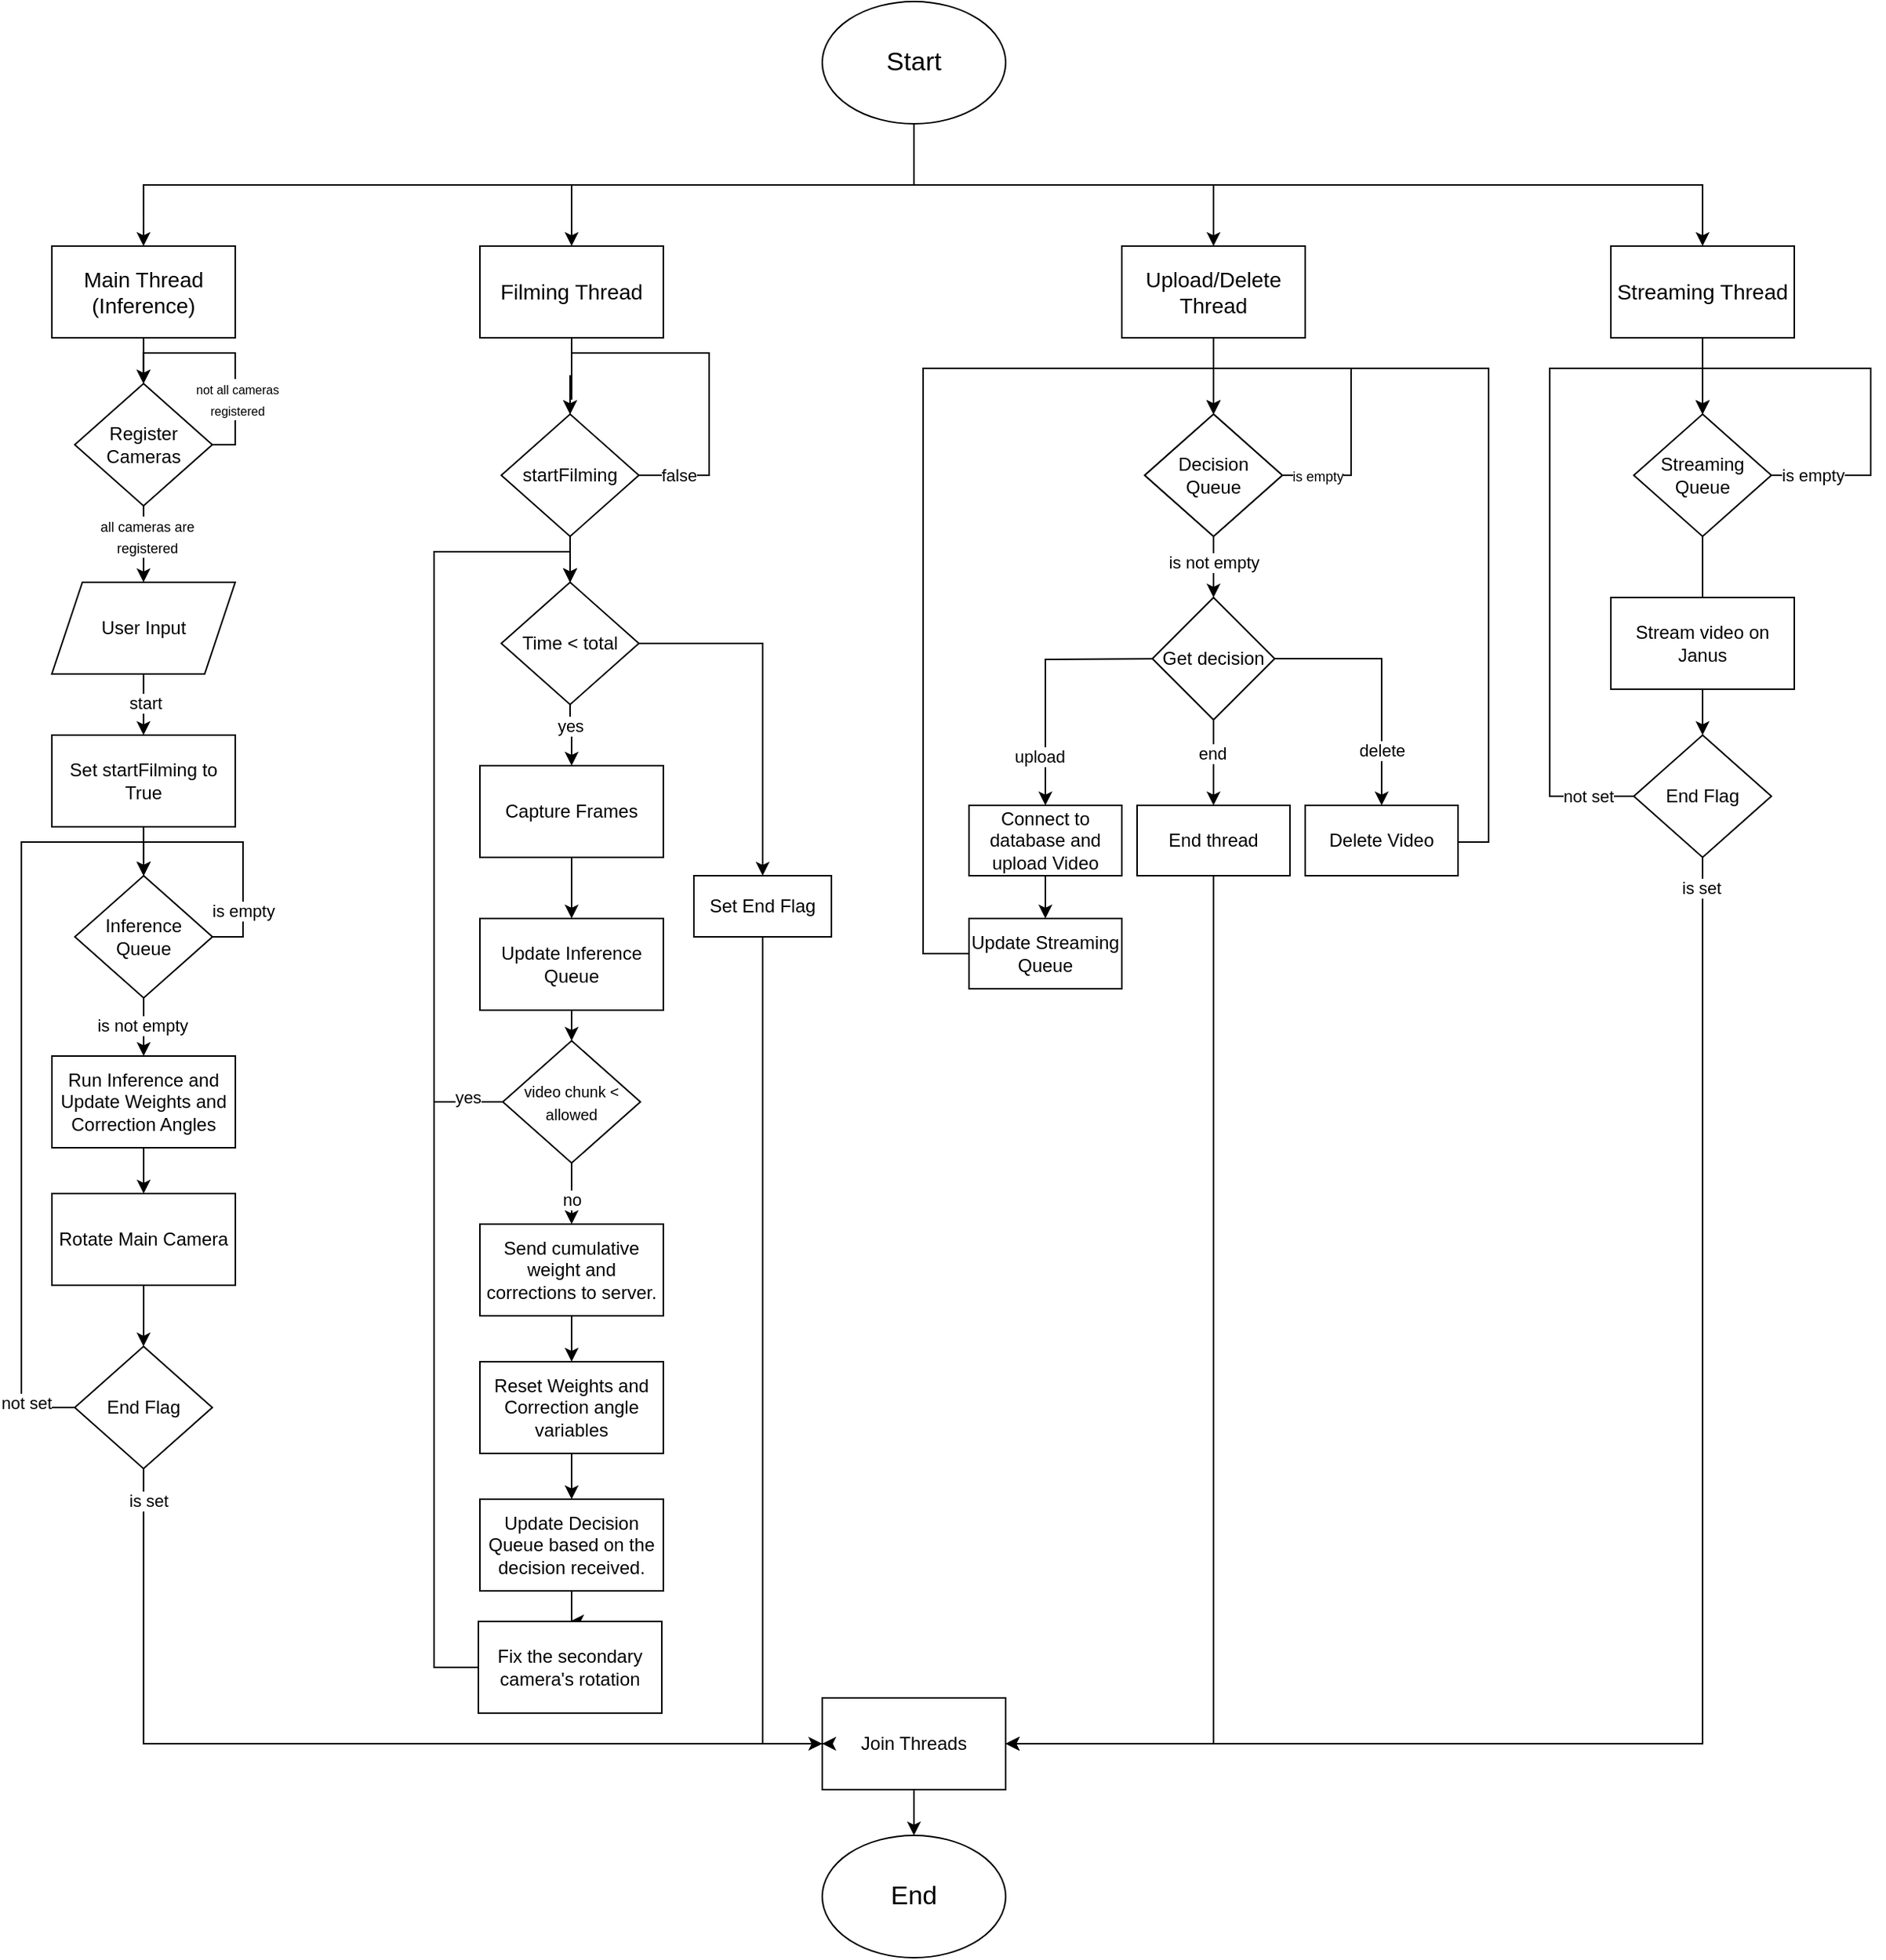 <mxfile version="24.4.0" type="device">
  <diagram name="Page-1" id="5XUKo-x9PnOqS2IwmYhK">
    <mxGraphModel dx="1389" dy="759" grid="1" gridSize="10" guides="1" tooltips="1" connect="1" arrows="1" fold="1" page="1" pageScale="1" pageWidth="850" pageHeight="1100" math="0" shadow="0">
      <root>
        <mxCell id="0" />
        <mxCell id="1" parent="0" />
        <mxCell id="LLDozySW8oL24kuYJ3R6-1" style="edgeStyle=orthogonalEdgeStyle;rounded=0;orthogonalLoop=1;jettySize=auto;html=1;entryX=0.5;entryY=0;entryDx=0;entryDy=0;" edge="1" parent="1" source="LLDozySW8oL24kuYJ3R6-4" target="LLDozySW8oL24kuYJ3R6-7">
          <mxGeometry relative="1" as="geometry">
            <Array as="points">
              <mxPoint x="684" y="130" />
              <mxPoint x="180" y="130" />
            </Array>
          </mxGeometry>
        </mxCell>
        <mxCell id="LLDozySW8oL24kuYJ3R6-2" style="edgeStyle=orthogonalEdgeStyle;rounded=0;orthogonalLoop=1;jettySize=auto;html=1;exitX=0.5;exitY=1;exitDx=0;exitDy=0;entryX=0.5;entryY=0;entryDx=0;entryDy=0;" edge="1" parent="1" source="LLDozySW8oL24kuYJ3R6-4" target="LLDozySW8oL24kuYJ3R6-61">
          <mxGeometry relative="1" as="geometry" />
        </mxCell>
        <mxCell id="LLDozySW8oL24kuYJ3R6-3" style="edgeStyle=orthogonalEdgeStyle;rounded=0;orthogonalLoop=1;jettySize=auto;html=1;exitX=0.5;exitY=1;exitDx=0;exitDy=0;" edge="1" parent="1" source="LLDozySW8oL24kuYJ3R6-4" target="LLDozySW8oL24kuYJ3R6-75">
          <mxGeometry relative="1" as="geometry" />
        </mxCell>
        <mxCell id="LLDozySW8oL24kuYJ3R6-4" value="&lt;font style=&quot;font-size: 17px;&quot;&gt;Start&lt;/font&gt;" style="ellipse;whiteSpace=wrap;html=1;" vertex="1" parent="1">
          <mxGeometry x="624" y="10" width="120" height="80" as="geometry" />
        </mxCell>
        <mxCell id="LLDozySW8oL24kuYJ3R6-5" value="&lt;font style=&quot;font-size: 17px;&quot;&gt;End&lt;/font&gt;" style="ellipse;whiteSpace=wrap;html=1;" vertex="1" parent="1">
          <mxGeometry x="624" y="1210" width="120" height="80" as="geometry" />
        </mxCell>
        <mxCell id="LLDozySW8oL24kuYJ3R6-6" value="" style="edgeStyle=orthogonalEdgeStyle;rounded=0;orthogonalLoop=1;jettySize=auto;html=1;entryX=0.5;entryY=0;entryDx=0;entryDy=0;" edge="1" parent="1" source="LLDozySW8oL24kuYJ3R6-7" target="LLDozySW8oL24kuYJ3R6-36">
          <mxGeometry relative="1" as="geometry">
            <mxPoint x="179.944" y="260" as="targetPoint" />
          </mxGeometry>
        </mxCell>
        <mxCell id="LLDozySW8oL24kuYJ3R6-7" value="&lt;span style=&quot;font-size: 14px;&quot;&gt;Main Thread (Inference)&lt;/span&gt;" style="rounded=0;whiteSpace=wrap;html=1;" vertex="1" parent="1">
          <mxGeometry x="119.91" y="170" width="120" height="60" as="geometry" />
        </mxCell>
        <mxCell id="LLDozySW8oL24kuYJ3R6-8" value="" style="edgeStyle=orthogonalEdgeStyle;rounded=0;orthogonalLoop=1;jettySize=auto;html=1;" edge="1" parent="1" source="LLDozySW8oL24kuYJ3R6-9" target="LLDozySW8oL24kuYJ3R6-15">
          <mxGeometry relative="1" as="geometry" />
        </mxCell>
        <mxCell id="LLDozySW8oL24kuYJ3R6-9" value="&lt;font style=&quot;font-size: 14px;&quot;&gt;Upload/Delete&lt;br&gt;Thread&lt;/font&gt;" style="rounded=0;whiteSpace=wrap;html=1;" vertex="1" parent="1">
          <mxGeometry x="820" y="170" width="120" height="60" as="geometry" />
        </mxCell>
        <mxCell id="LLDozySW8oL24kuYJ3R6-10" style="edgeStyle=orthogonalEdgeStyle;rounded=0;orthogonalLoop=1;jettySize=auto;html=1;entryX=0.5;entryY=0;entryDx=0;entryDy=0;exitX=0.5;exitY=1;exitDx=0;exitDy=0;" edge="1" parent="1" source="LLDozySW8oL24kuYJ3R6-4" target="LLDozySW8oL24kuYJ3R6-9">
          <mxGeometry relative="1" as="geometry">
            <mxPoint x="694" y="100" as="sourcePoint" />
            <mxPoint x="574" y="180" as="targetPoint" />
          </mxGeometry>
        </mxCell>
        <mxCell id="LLDozySW8oL24kuYJ3R6-11" style="edgeStyle=orthogonalEdgeStyle;rounded=0;orthogonalLoop=1;jettySize=auto;html=1;" edge="1" parent="1" source="LLDozySW8oL24kuYJ3R6-15">
          <mxGeometry relative="1" as="geometry">
            <mxPoint x="880" y="280" as="targetPoint" />
            <Array as="points">
              <mxPoint x="970" y="320" />
              <mxPoint x="970" y="250" />
              <mxPoint x="880" y="250" />
            </Array>
          </mxGeometry>
        </mxCell>
        <mxCell id="LLDozySW8oL24kuYJ3R6-12" value="&lt;font style=&quot;font-size: 9px;&quot;&gt;is empty&lt;/font&gt;" style="edgeLabel;html=1;align=center;verticalAlign=middle;resizable=0;points=[];" vertex="1" connectable="0" parent="LLDozySW8oL24kuYJ3R6-11">
          <mxGeometry x="-0.807" relative="1" as="geometry">
            <mxPoint as="offset" />
          </mxGeometry>
        </mxCell>
        <mxCell id="LLDozySW8oL24kuYJ3R6-13" value="" style="edgeStyle=orthogonalEdgeStyle;rounded=0;orthogonalLoop=1;jettySize=auto;html=1;entryX=0.5;entryY=0;entryDx=0;entryDy=0;" edge="1" parent="1" source="LLDozySW8oL24kuYJ3R6-15" target="LLDozySW8oL24kuYJ3R6-22">
          <mxGeometry relative="1" as="geometry">
            <mxPoint x="880" y="380" as="targetPoint" />
          </mxGeometry>
        </mxCell>
        <mxCell id="LLDozySW8oL24kuYJ3R6-14" value="is not empty" style="edgeLabel;html=1;align=center;verticalAlign=middle;resizable=0;points=[];" vertex="1" connectable="0" parent="LLDozySW8oL24kuYJ3R6-13">
          <mxGeometry x="-0.144" relative="1" as="geometry">
            <mxPoint as="offset" />
          </mxGeometry>
        </mxCell>
        <mxCell id="LLDozySW8oL24kuYJ3R6-15" value="Queue" style="rhombus;whiteSpace=wrap;html=1;" vertex="1" parent="1">
          <mxGeometry x="835" y="280" width="90" height="80" as="geometry" />
        </mxCell>
        <mxCell id="LLDozySW8oL24kuYJ3R6-16" value="" style="edgeStyle=orthogonalEdgeStyle;rounded=0;orthogonalLoop=1;jettySize=auto;html=1;" edge="1" parent="1" source="LLDozySW8oL24kuYJ3R6-22" target="LLDozySW8oL24kuYJ3R6-24">
          <mxGeometry relative="1" as="geometry" />
        </mxCell>
        <mxCell id="LLDozySW8oL24kuYJ3R6-17" value="end" style="edgeLabel;html=1;align=center;verticalAlign=middle;resizable=0;points=[];" vertex="1" connectable="0" parent="LLDozySW8oL24kuYJ3R6-16">
          <mxGeometry x="-0.228" y="-1" relative="1" as="geometry">
            <mxPoint as="offset" />
          </mxGeometry>
        </mxCell>
        <mxCell id="LLDozySW8oL24kuYJ3R6-18" style="edgeStyle=orthogonalEdgeStyle;rounded=0;orthogonalLoop=1;jettySize=auto;html=1;entryX=0.5;entryY=0;entryDx=0;entryDy=0;" edge="1" parent="1" target="LLDozySW8oL24kuYJ3R6-30">
          <mxGeometry relative="1" as="geometry">
            <mxPoint x="910.0" y="440" as="sourcePoint" />
            <mxPoint x="1010" y="536" as="targetPoint" />
            <Array as="points">
              <mxPoint x="990" y="440" />
            </Array>
          </mxGeometry>
        </mxCell>
        <mxCell id="LLDozySW8oL24kuYJ3R6-19" value="delete" style="edgeLabel;html=1;align=center;verticalAlign=middle;resizable=0;points=[];" vertex="1" connectable="0" parent="LLDozySW8oL24kuYJ3R6-18">
          <mxGeometry x="0.533" relative="1" as="geometry">
            <mxPoint y="5" as="offset" />
          </mxGeometry>
        </mxCell>
        <mxCell id="LLDozySW8oL24kuYJ3R6-20" style="edgeStyle=orthogonalEdgeStyle;rounded=0;orthogonalLoop=1;jettySize=auto;html=1;entryX=0.5;entryY=0;entryDx=0;entryDy=0;" edge="1" parent="1" target="LLDozySW8oL24kuYJ3R6-28">
          <mxGeometry relative="1" as="geometry">
            <mxPoint x="850.0" y="440" as="sourcePoint" />
          </mxGeometry>
        </mxCell>
        <mxCell id="LLDozySW8oL24kuYJ3R6-21" value="upload" style="edgeLabel;html=1;align=center;verticalAlign=middle;resizable=0;points=[];" vertex="1" connectable="0" parent="LLDozySW8oL24kuYJ3R6-20">
          <mxGeometry x="0.633" y="-4" relative="1" as="geometry">
            <mxPoint as="offset" />
          </mxGeometry>
        </mxCell>
        <mxCell id="LLDozySW8oL24kuYJ3R6-22" value="Get decision" style="rhombus;whiteSpace=wrap;html=1;" vertex="1" parent="1">
          <mxGeometry x="840" y="400" width="80" height="80" as="geometry" />
        </mxCell>
        <mxCell id="LLDozySW8oL24kuYJ3R6-23" style="edgeStyle=orthogonalEdgeStyle;rounded=0;orthogonalLoop=1;jettySize=auto;html=1;entryX=1;entryY=0.5;entryDx=0;entryDy=0;" edge="1" parent="1" source="LLDozySW8oL24kuYJ3R6-24" target="LLDozySW8oL24kuYJ3R6-26">
          <mxGeometry relative="1" as="geometry">
            <Array as="points">
              <mxPoint x="880" y="1150" />
            </Array>
          </mxGeometry>
        </mxCell>
        <mxCell id="LLDozySW8oL24kuYJ3R6-24" value="End thread" style="rounded=0;whiteSpace=wrap;html=1;" vertex="1" parent="1">
          <mxGeometry x="830" y="536" width="100" height="46" as="geometry" />
        </mxCell>
        <mxCell id="LLDozySW8oL24kuYJ3R6-25" value="" style="edgeStyle=orthogonalEdgeStyle;rounded=0;orthogonalLoop=1;jettySize=auto;html=1;" edge="1" parent="1" source="LLDozySW8oL24kuYJ3R6-26" target="LLDozySW8oL24kuYJ3R6-5">
          <mxGeometry relative="1" as="geometry" />
        </mxCell>
        <mxCell id="LLDozySW8oL24kuYJ3R6-26" value="Join Threads" style="rounded=0;whiteSpace=wrap;html=1;" vertex="1" parent="1">
          <mxGeometry x="624" y="1120" width="120" height="60" as="geometry" />
        </mxCell>
        <mxCell id="LLDozySW8oL24kuYJ3R6-27" value="" style="edgeStyle=orthogonalEdgeStyle;rounded=0;orthogonalLoop=1;jettySize=auto;html=1;" edge="1" parent="1" source="LLDozySW8oL24kuYJ3R6-28" target="LLDozySW8oL24kuYJ3R6-57">
          <mxGeometry relative="1" as="geometry" />
        </mxCell>
        <mxCell id="LLDozySW8oL24kuYJ3R6-28" value="Connect to database and upload Video" style="rounded=0;whiteSpace=wrap;html=1;" vertex="1" parent="1">
          <mxGeometry x="720" y="536" width="100" height="46" as="geometry" />
        </mxCell>
        <mxCell id="LLDozySW8oL24kuYJ3R6-30" value="Delete Video" style="rounded=0;whiteSpace=wrap;html=1;" vertex="1" parent="1">
          <mxGeometry x="940" y="536" width="100" height="46" as="geometry" />
        </mxCell>
        <mxCell id="LLDozySW8oL24kuYJ3R6-31" style="edgeStyle=orthogonalEdgeStyle;rounded=0;orthogonalLoop=1;jettySize=auto;html=1;entryX=0.5;entryY=0;entryDx=0;entryDy=0;exitX=1;exitY=0.5;exitDx=0;exitDy=0;" edge="1" parent="1" source="LLDozySW8oL24kuYJ3R6-36" target="LLDozySW8oL24kuYJ3R6-36">
          <mxGeometry relative="1" as="geometry">
            <mxPoint x="179.91" y="250" as="targetPoint" />
            <mxPoint x="219.91" y="290" as="sourcePoint" />
            <Array as="points">
              <mxPoint x="239.91" y="300" />
              <mxPoint x="239.91" y="240" />
              <mxPoint x="179.91" y="240" />
            </Array>
          </mxGeometry>
        </mxCell>
        <mxCell id="LLDozySW8oL24kuYJ3R6-32" value="&lt;font style=&quot;font-size: 8px;&quot;&gt;not all cameras&lt;br&gt;registered&lt;/font&gt;" style="edgeLabel;html=1;align=center;verticalAlign=middle;resizable=0;points=[];" vertex="1" connectable="0" parent="LLDozySW8oL24kuYJ3R6-31">
          <mxGeometry x="-0.412" y="-1" relative="1" as="geometry">
            <mxPoint as="offset" />
          </mxGeometry>
        </mxCell>
        <mxCell id="LLDozySW8oL24kuYJ3R6-33" value="Decision&lt;br&gt;Queue" style="rhombus;whiteSpace=wrap;html=1;" vertex="1" parent="1">
          <mxGeometry x="835" y="280" width="90" height="80" as="geometry" />
        </mxCell>
        <mxCell id="LLDozySW8oL24kuYJ3R6-34" value="" style="edgeStyle=orthogonalEdgeStyle;rounded=0;orthogonalLoop=1;jettySize=auto;html=1;" edge="1" parent="1" source="LLDozySW8oL24kuYJ3R6-36" target="LLDozySW8oL24kuYJ3R6-39">
          <mxGeometry relative="1" as="geometry" />
        </mxCell>
        <mxCell id="LLDozySW8oL24kuYJ3R6-35" value="&lt;font style=&quot;font-size: 9px;&quot;&gt;all cameras are&lt;br&gt;registered&lt;/font&gt;" style="edgeLabel;html=1;align=center;verticalAlign=middle;resizable=0;points=[];" vertex="1" connectable="0" parent="LLDozySW8oL24kuYJ3R6-34">
          <mxGeometry x="-0.212" y="2" relative="1" as="geometry">
            <mxPoint as="offset" />
          </mxGeometry>
        </mxCell>
        <mxCell id="LLDozySW8oL24kuYJ3R6-36" value="Register Cameras" style="rhombus;whiteSpace=wrap;html=1;" vertex="1" parent="1">
          <mxGeometry x="134.91" y="260" width="90" height="80" as="geometry" />
        </mxCell>
        <mxCell id="LLDozySW8oL24kuYJ3R6-37" style="edgeStyle=orthogonalEdgeStyle;rounded=0;orthogonalLoop=1;jettySize=auto;html=1;" edge="1" parent="1" source="LLDozySW8oL24kuYJ3R6-39">
          <mxGeometry relative="1" as="geometry">
            <mxPoint x="179.91" y="490" as="targetPoint" />
          </mxGeometry>
        </mxCell>
        <mxCell id="LLDozySW8oL24kuYJ3R6-38" value="start" style="edgeLabel;html=1;align=center;verticalAlign=middle;resizable=0;points=[];" vertex="1" connectable="0" parent="LLDozySW8oL24kuYJ3R6-37">
          <mxGeometry x="-0.081" y="1" relative="1" as="geometry">
            <mxPoint as="offset" />
          </mxGeometry>
        </mxCell>
        <mxCell id="LLDozySW8oL24kuYJ3R6-39" value="User Input" style="shape=parallelogram;perimeter=parallelogramPerimeter;whiteSpace=wrap;html=1;fixedSize=1;" vertex="1" parent="1">
          <mxGeometry x="119.91" y="390" width="120" height="60" as="geometry" />
        </mxCell>
        <mxCell id="LLDozySW8oL24kuYJ3R6-56" style="edgeStyle=orthogonalEdgeStyle;rounded=0;orthogonalLoop=1;jettySize=auto;html=1;entryX=0.5;entryY=0;entryDx=0;entryDy=0;" edge="1" parent="1" source="LLDozySW8oL24kuYJ3R6-57" target="LLDozySW8oL24kuYJ3R6-33">
          <mxGeometry relative="1" as="geometry">
            <mxPoint x="700" y="350" as="targetPoint" />
            <Array as="points">
              <mxPoint x="690" y="633" />
              <mxPoint x="690" y="250" />
              <mxPoint x="880" y="250" />
            </Array>
          </mxGeometry>
        </mxCell>
        <mxCell id="LLDozySW8oL24kuYJ3R6-57" value="Update Streaming Queue" style="rounded=0;whiteSpace=wrap;html=1;" vertex="1" parent="1">
          <mxGeometry x="720" y="610" width="100" height="46" as="geometry" />
        </mxCell>
        <mxCell id="LLDozySW8oL24kuYJ3R6-60" style="edgeStyle=orthogonalEdgeStyle;rounded=0;orthogonalLoop=1;jettySize=auto;html=1;exitX=0.5;exitY=1;exitDx=0;exitDy=0;entryX=0.5;entryY=0;entryDx=0;entryDy=0;" edge="1" parent="1" source="LLDozySW8oL24kuYJ3R6-61" target="LLDozySW8oL24kuYJ3R6-64">
          <mxGeometry relative="1" as="geometry" />
        </mxCell>
        <mxCell id="LLDozySW8oL24kuYJ3R6-61" value="&lt;span style=&quot;font-size: 14px;&quot;&gt;Filming Thread&lt;/span&gt;" style="rounded=0;whiteSpace=wrap;html=1;" vertex="1" parent="1">
          <mxGeometry x="400.0" y="170" width="120" height="60" as="geometry" />
        </mxCell>
        <mxCell id="LLDozySW8oL24kuYJ3R6-127" value="" style="edgeStyle=orthogonalEdgeStyle;rounded=0;orthogonalLoop=1;jettySize=auto;html=1;" edge="1" parent="1" source="LLDozySW8oL24kuYJ3R6-64" target="LLDozySW8oL24kuYJ3R6-113">
          <mxGeometry relative="1" as="geometry" />
        </mxCell>
        <mxCell id="LLDozySW8oL24kuYJ3R6-64" value="startFilming" style="rhombus;whiteSpace=wrap;html=1;" vertex="1" parent="1">
          <mxGeometry x="414" y="280" width="90" height="80" as="geometry" />
        </mxCell>
        <mxCell id="LLDozySW8oL24kuYJ3R6-65" style="edgeStyle=orthogonalEdgeStyle;rounded=0;orthogonalLoop=1;jettySize=auto;html=1;exitX=1;exitY=0.5;exitDx=0;exitDy=0;entryX=0.5;entryY=0;entryDx=0;entryDy=0;" edge="1" parent="1" source="LLDozySW8oL24kuYJ3R6-64" target="LLDozySW8oL24kuYJ3R6-64">
          <mxGeometry relative="1" as="geometry">
            <Array as="points">
              <mxPoint x="550" y="320" />
              <mxPoint x="550" y="240" />
              <mxPoint x="460" y="240" />
              <mxPoint x="460" y="270" />
              <mxPoint x="459" y="270" />
            </Array>
          </mxGeometry>
        </mxCell>
        <mxCell id="LLDozySW8oL24kuYJ3R6-66" value="false" style="edgeLabel;html=1;align=center;verticalAlign=middle;resizable=0;points=[];" vertex="1" connectable="0" parent="LLDozySW8oL24kuYJ3R6-65">
          <mxGeometry x="-0.769" y="2" relative="1" as="geometry">
            <mxPoint x="-4" y="2" as="offset" />
          </mxGeometry>
        </mxCell>
        <mxCell id="LLDozySW8oL24kuYJ3R6-74" value="" style="edgeStyle=orthogonalEdgeStyle;rounded=0;orthogonalLoop=1;jettySize=auto;html=1;" edge="1" parent="1" source="LLDozySW8oL24kuYJ3R6-75" target="LLDozySW8oL24kuYJ3R6-77">
          <mxGeometry relative="1" as="geometry" />
        </mxCell>
        <mxCell id="LLDozySW8oL24kuYJ3R6-75" value="&lt;span style=&quot;font-size: 14px;&quot;&gt;Streaming Thread&lt;/span&gt;" style="rounded=0;whiteSpace=wrap;html=1;" vertex="1" parent="1">
          <mxGeometry x="1140" y="170" width="120" height="60" as="geometry" />
        </mxCell>
        <mxCell id="LLDozySW8oL24kuYJ3R6-76" value="" style="edgeStyle=orthogonalEdgeStyle;rounded=0;orthogonalLoop=1;jettySize=auto;html=1;" edge="1" parent="1" source="LLDozySW8oL24kuYJ3R6-77">
          <mxGeometry relative="1" as="geometry">
            <mxPoint x="1200.0" y="410.0" as="targetPoint" />
          </mxGeometry>
        </mxCell>
        <mxCell id="LLDozySW8oL24kuYJ3R6-77" value="Streaming Queue" style="rhombus;whiteSpace=wrap;html=1;" vertex="1" parent="1">
          <mxGeometry x="1155" y="280" width="90" height="80" as="geometry" />
        </mxCell>
        <mxCell id="LLDozySW8oL24kuYJ3R6-78" style="edgeStyle=orthogonalEdgeStyle;rounded=0;orthogonalLoop=1;jettySize=auto;html=1;exitX=1;exitY=0.5;exitDx=0;exitDy=0;entryX=0.5;entryY=0;entryDx=0;entryDy=0;" edge="1" parent="1" source="LLDozySW8oL24kuYJ3R6-77" target="LLDozySW8oL24kuYJ3R6-77">
          <mxGeometry relative="1" as="geometry">
            <Array as="points">
              <mxPoint x="1310" y="320" />
              <mxPoint x="1310" y="250" />
              <mxPoint x="1200" y="250" />
            </Array>
          </mxGeometry>
        </mxCell>
        <mxCell id="LLDozySW8oL24kuYJ3R6-79" value="is empty" style="edgeLabel;html=1;align=center;verticalAlign=middle;resizable=0;points=[];" vertex="1" connectable="0" parent="LLDozySW8oL24kuYJ3R6-78">
          <mxGeometry x="-0.804" relative="1" as="geometry">
            <mxPoint as="offset" />
          </mxGeometry>
        </mxCell>
        <mxCell id="LLDozySW8oL24kuYJ3R6-80" style="edgeStyle=orthogonalEdgeStyle;rounded=0;orthogonalLoop=1;jettySize=auto;html=1;exitX=0.5;exitY=1;exitDx=0;exitDy=0;entryX=0.5;entryY=0;entryDx=0;entryDy=0;" edge="1" parent="1" source="LLDozySW8oL24kuYJ3R6-81" target="LLDozySW8oL24kuYJ3R6-86">
          <mxGeometry relative="1" as="geometry" />
        </mxCell>
        <mxCell id="LLDozySW8oL24kuYJ3R6-81" value="Stream video on Janus" style="rounded=0;whiteSpace=wrap;html=1;" vertex="1" parent="1">
          <mxGeometry x="1140" y="400" width="120" height="60" as="geometry" />
        </mxCell>
        <mxCell id="LLDozySW8oL24kuYJ3R6-82" style="edgeStyle=orthogonalEdgeStyle;rounded=0;orthogonalLoop=1;jettySize=auto;html=1;entryX=0.5;entryY=0;entryDx=0;entryDy=0;" edge="1" parent="1" source="LLDozySW8oL24kuYJ3R6-86" target="LLDozySW8oL24kuYJ3R6-77">
          <mxGeometry relative="1" as="geometry">
            <Array as="points">
              <mxPoint x="1100" y="530" />
              <mxPoint x="1100" y="250" />
              <mxPoint x="1200" y="250" />
            </Array>
          </mxGeometry>
        </mxCell>
        <mxCell id="LLDozySW8oL24kuYJ3R6-83" value="not set" style="edgeLabel;html=1;align=center;verticalAlign=middle;resizable=0;points=[];" vertex="1" connectable="0" parent="LLDozySW8oL24kuYJ3R6-82">
          <mxGeometry x="-0.872" relative="1" as="geometry">
            <mxPoint as="offset" />
          </mxGeometry>
        </mxCell>
        <mxCell id="LLDozySW8oL24kuYJ3R6-84" style="edgeStyle=orthogonalEdgeStyle;rounded=0;orthogonalLoop=1;jettySize=auto;html=1;exitX=0.5;exitY=1;exitDx=0;exitDy=0;entryX=1;entryY=0.5;entryDx=0;entryDy=0;" edge="1" parent="1" source="LLDozySW8oL24kuYJ3R6-86" target="LLDozySW8oL24kuYJ3R6-26">
          <mxGeometry relative="1" as="geometry" />
        </mxCell>
        <mxCell id="LLDozySW8oL24kuYJ3R6-85" value="is set" style="edgeLabel;html=1;align=center;verticalAlign=middle;resizable=0;points=[];" vertex="1" connectable="0" parent="LLDozySW8oL24kuYJ3R6-84">
          <mxGeometry x="-0.961" y="-1" relative="1" as="geometry">
            <mxPoint as="offset" />
          </mxGeometry>
        </mxCell>
        <mxCell id="LLDozySW8oL24kuYJ3R6-86" value="End Flag" style="rhombus;whiteSpace=wrap;html=1;" vertex="1" parent="1">
          <mxGeometry x="1155" y="490" width="90" height="80" as="geometry" />
        </mxCell>
        <mxCell id="LLDozySW8oL24kuYJ3R6-101" style="edgeStyle=orthogonalEdgeStyle;rounded=0;orthogonalLoop=1;jettySize=auto;html=1;entryX=0.5;entryY=0;entryDx=0;entryDy=0;" edge="1" parent="1" source="LLDozySW8oL24kuYJ3R6-88" target="LLDozySW8oL24kuYJ3R6-92">
          <mxGeometry relative="1" as="geometry" />
        </mxCell>
        <mxCell id="LLDozySW8oL24kuYJ3R6-88" value="Set startFilming to True" style="rounded=0;whiteSpace=wrap;html=1;" vertex="1" parent="1">
          <mxGeometry x="119.91" y="490" width="120" height="60" as="geometry" />
        </mxCell>
        <mxCell id="LLDozySW8oL24kuYJ3R6-90" value="" style="edgeStyle=orthogonalEdgeStyle;rounded=0;orthogonalLoop=1;jettySize=auto;html=1;entryX=0.5;entryY=0;entryDx=0;entryDy=0;" edge="1" parent="1" source="LLDozySW8oL24kuYJ3R6-92" target="LLDozySW8oL24kuYJ3R6-96">
          <mxGeometry relative="1" as="geometry">
            <mxPoint x="180" y="702.04" as="targetPoint" />
          </mxGeometry>
        </mxCell>
        <mxCell id="LLDozySW8oL24kuYJ3R6-91" value="is not empty" style="edgeLabel;html=1;align=center;verticalAlign=middle;resizable=0;points=[];" vertex="1" connectable="0" parent="LLDozySW8oL24kuYJ3R6-90">
          <mxGeometry x="-0.153" y="-1" relative="1" as="geometry">
            <mxPoint as="offset" />
          </mxGeometry>
        </mxCell>
        <mxCell id="LLDozySW8oL24kuYJ3R6-92" value="Inference&lt;br&gt;Queue" style="rhombus;whiteSpace=wrap;html=1;" vertex="1" parent="1">
          <mxGeometry x="135" y="582" width="90" height="80" as="geometry" />
        </mxCell>
        <mxCell id="LLDozySW8oL24kuYJ3R6-132" value="" style="edgeStyle=orthogonalEdgeStyle;rounded=0;orthogonalLoop=1;jettySize=auto;html=1;" edge="1" parent="1" source="LLDozySW8oL24kuYJ3R6-96" target="LLDozySW8oL24kuYJ3R6-131">
          <mxGeometry relative="1" as="geometry" />
        </mxCell>
        <mxCell id="LLDozySW8oL24kuYJ3R6-96" value="Run Inference and Update Weights and Correction Angles" style="rounded=0;whiteSpace=wrap;html=1;" vertex="1" parent="1">
          <mxGeometry x="120.0" y="700" width="120" height="60" as="geometry" />
        </mxCell>
        <mxCell id="LLDozySW8oL24kuYJ3R6-105" style="edgeStyle=orthogonalEdgeStyle;rounded=0;orthogonalLoop=1;jettySize=auto;html=1;entryX=0.5;entryY=0;entryDx=0;entryDy=0;exitX=0;exitY=0.5;exitDx=0;exitDy=0;" edge="1" parent="1" source="LLDozySW8oL24kuYJ3R6-100" target="LLDozySW8oL24kuYJ3R6-92">
          <mxGeometry relative="1" as="geometry">
            <Array as="points">
              <mxPoint x="100" y="930" />
              <mxPoint x="100" y="560" />
              <mxPoint x="180" y="560" />
            </Array>
          </mxGeometry>
        </mxCell>
        <mxCell id="LLDozySW8oL24kuYJ3R6-106" value="not set" style="edgeLabel;html=1;align=center;verticalAlign=middle;resizable=0;points=[];" vertex="1" connectable="0" parent="LLDozySW8oL24kuYJ3R6-105">
          <mxGeometry x="-0.873" y="-3" relative="1" as="geometry">
            <mxPoint as="offset" />
          </mxGeometry>
        </mxCell>
        <mxCell id="LLDozySW8oL24kuYJ3R6-139" style="edgeStyle=orthogonalEdgeStyle;rounded=0;orthogonalLoop=1;jettySize=auto;html=1;exitX=0.5;exitY=1;exitDx=0;exitDy=0;entryX=0;entryY=0.5;entryDx=0;entryDy=0;" edge="1" parent="1" source="LLDozySW8oL24kuYJ3R6-100" target="LLDozySW8oL24kuYJ3R6-26">
          <mxGeometry relative="1" as="geometry" />
        </mxCell>
        <mxCell id="LLDozySW8oL24kuYJ3R6-140" value="is set" style="edgeLabel;html=1;align=center;verticalAlign=middle;resizable=0;points=[];" vertex="1" connectable="0" parent="LLDozySW8oL24kuYJ3R6-139">
          <mxGeometry x="-0.932" y="3" relative="1" as="geometry">
            <mxPoint as="offset" />
          </mxGeometry>
        </mxCell>
        <mxCell id="LLDozySW8oL24kuYJ3R6-100" value="End Flag" style="rhombus;whiteSpace=wrap;html=1;" vertex="1" parent="1">
          <mxGeometry x="134.91" y="890" width="90" height="80" as="geometry" />
        </mxCell>
        <mxCell id="LLDozySW8oL24kuYJ3R6-102" style="edgeStyle=orthogonalEdgeStyle;rounded=0;orthogonalLoop=1;jettySize=auto;html=1;exitX=1;exitY=0.5;exitDx=0;exitDy=0;entryX=0.5;entryY=0;entryDx=0;entryDy=0;" edge="1" parent="1" source="LLDozySW8oL24kuYJ3R6-92" target="LLDozySW8oL24kuYJ3R6-92">
          <mxGeometry relative="1" as="geometry">
            <Array as="points">
              <mxPoint x="245" y="622" />
              <mxPoint x="245" y="560" />
              <mxPoint x="180" y="560" />
            </Array>
          </mxGeometry>
        </mxCell>
        <mxCell id="LLDozySW8oL24kuYJ3R6-103" value="is empty" style="edgeLabel;html=1;align=center;verticalAlign=middle;resizable=0;points=[];" vertex="1" connectable="0" parent="LLDozySW8oL24kuYJ3R6-102">
          <mxGeometry x="-0.562" relative="1" as="geometry">
            <mxPoint as="offset" />
          </mxGeometry>
        </mxCell>
        <mxCell id="LLDozySW8oL24kuYJ3R6-111" value="" style="edgeStyle=orthogonalEdgeStyle;rounded=0;orthogonalLoop=1;jettySize=auto;html=1;" edge="1" parent="1" source="LLDozySW8oL24kuYJ3R6-113" target="LLDozySW8oL24kuYJ3R6-115">
          <mxGeometry relative="1" as="geometry" />
        </mxCell>
        <mxCell id="LLDozySW8oL24kuYJ3R6-112" value="yes" style="edgeLabel;html=1;align=center;verticalAlign=middle;resizable=0;points=[];" vertex="1" connectable="0" parent="LLDozySW8oL24kuYJ3R6-111">
          <mxGeometry x="-0.733" y="-1" relative="1" as="geometry">
            <mxPoint x="1" y="8" as="offset" />
          </mxGeometry>
        </mxCell>
        <mxCell id="LLDozySW8oL24kuYJ3R6-142" style="edgeStyle=orthogonalEdgeStyle;rounded=0;orthogonalLoop=1;jettySize=auto;html=1;exitX=1;exitY=0.5;exitDx=0;exitDy=0;entryX=0.5;entryY=0;entryDx=0;entryDy=0;" edge="1" parent="1" source="LLDozySW8oL24kuYJ3R6-113" target="LLDozySW8oL24kuYJ3R6-141">
          <mxGeometry relative="1" as="geometry" />
        </mxCell>
        <mxCell id="LLDozySW8oL24kuYJ3R6-113" value="Time &amp;lt; total" style="rhombus;whiteSpace=wrap;html=1;" vertex="1" parent="1">
          <mxGeometry x="414.0" y="390" width="90" height="80" as="geometry" />
        </mxCell>
        <mxCell id="LLDozySW8oL24kuYJ3R6-114" style="edgeStyle=orthogonalEdgeStyle;rounded=0;orthogonalLoop=1;jettySize=auto;html=1;exitX=0.5;exitY=1;exitDx=0;exitDy=0;entryX=0.5;entryY=0;entryDx=0;entryDy=0;" edge="1" parent="1" source="LLDozySW8oL24kuYJ3R6-115" target="LLDozySW8oL24kuYJ3R6-126">
          <mxGeometry relative="1" as="geometry">
            <mxPoint x="460.0" y="590" as="sourcePoint" />
          </mxGeometry>
        </mxCell>
        <mxCell id="LLDozySW8oL24kuYJ3R6-115" value="Capture Frames" style="rounded=0;whiteSpace=wrap;html=1;" vertex="1" parent="1">
          <mxGeometry x="400.0" y="510" width="120" height="60" as="geometry" />
        </mxCell>
        <mxCell id="LLDozySW8oL24kuYJ3R6-118" value="" style="edgeStyle=orthogonalEdgeStyle;rounded=0;orthogonalLoop=1;jettySize=auto;html=1;" edge="1" parent="1" source="LLDozySW8oL24kuYJ3R6-120" target="LLDozySW8oL24kuYJ3R6-122">
          <mxGeometry relative="1" as="geometry" />
        </mxCell>
        <mxCell id="LLDozySW8oL24kuYJ3R6-119" value="no" style="edgeLabel;html=1;align=center;verticalAlign=middle;resizable=0;points=[];" vertex="1" connectable="0" parent="LLDozySW8oL24kuYJ3R6-118">
          <mxGeometry x="0.267" y="2" relative="1" as="geometry">
            <mxPoint x="-2" y="-2" as="offset" />
          </mxGeometry>
        </mxCell>
        <mxCell id="LLDozySW8oL24kuYJ3R6-148" style="edgeStyle=orthogonalEdgeStyle;rounded=0;orthogonalLoop=1;jettySize=auto;html=1;exitX=0;exitY=0.5;exitDx=0;exitDy=0;entryX=0.5;entryY=0;entryDx=0;entryDy=0;" edge="1" parent="1" source="LLDozySW8oL24kuYJ3R6-120" target="LLDozySW8oL24kuYJ3R6-113">
          <mxGeometry relative="1" as="geometry">
            <Array as="points">
              <mxPoint x="370" y="730" />
              <mxPoint x="370" y="370" />
              <mxPoint x="459" y="370" />
            </Array>
          </mxGeometry>
        </mxCell>
        <mxCell id="LLDozySW8oL24kuYJ3R6-149" value="yes" style="edgeLabel;html=1;align=center;verticalAlign=middle;resizable=0;points=[];" vertex="1" connectable="0" parent="LLDozySW8oL24kuYJ3R6-148">
          <mxGeometry x="-0.909" y="-3" relative="1" as="geometry">
            <mxPoint as="offset" />
          </mxGeometry>
        </mxCell>
        <mxCell id="LLDozySW8oL24kuYJ3R6-120" value="&lt;font style=&quot;font-size: 10px;&quot;&gt;video chunk &amp;lt; allowed&lt;/font&gt;" style="rhombus;whiteSpace=wrap;html=1;" vertex="1" parent="1">
          <mxGeometry x="415.0" y="690" width="90" height="80" as="geometry" />
        </mxCell>
        <mxCell id="LLDozySW8oL24kuYJ3R6-137" value="" style="edgeStyle=orthogonalEdgeStyle;rounded=0;orthogonalLoop=1;jettySize=auto;html=1;" edge="1" parent="1" source="LLDozySW8oL24kuYJ3R6-122" target="LLDozySW8oL24kuYJ3R6-136">
          <mxGeometry relative="1" as="geometry" />
        </mxCell>
        <mxCell id="LLDozySW8oL24kuYJ3R6-122" value="Send cumulative weight and corrections to server." style="rounded=0;whiteSpace=wrap;html=1;" vertex="1" parent="1">
          <mxGeometry x="400.0" y="810" width="120" height="60" as="geometry" />
        </mxCell>
        <mxCell id="LLDozySW8oL24kuYJ3R6-146" value="" style="edgeStyle=orthogonalEdgeStyle;rounded=0;orthogonalLoop=1;jettySize=auto;html=1;" edge="1" parent="1" source="LLDozySW8oL24kuYJ3R6-124" target="LLDozySW8oL24kuYJ3R6-145">
          <mxGeometry relative="1" as="geometry" />
        </mxCell>
        <mxCell id="LLDozySW8oL24kuYJ3R6-124" value="Update Decision Queue based on the decision received." style="rounded=0;whiteSpace=wrap;html=1;" vertex="1" parent="1">
          <mxGeometry x="400.0" y="990" width="120" height="60" as="geometry" />
        </mxCell>
        <mxCell id="LLDozySW8oL24kuYJ3R6-125" style="edgeStyle=orthogonalEdgeStyle;rounded=0;orthogonalLoop=1;jettySize=auto;html=1;exitX=0.5;exitY=1;exitDx=0;exitDy=0;entryX=0.5;entryY=0;entryDx=0;entryDy=0;" edge="1" parent="1" source="LLDozySW8oL24kuYJ3R6-126" target="LLDozySW8oL24kuYJ3R6-120">
          <mxGeometry relative="1" as="geometry" />
        </mxCell>
        <mxCell id="LLDozySW8oL24kuYJ3R6-126" value="Update Inference Queue" style="rounded=0;whiteSpace=wrap;html=1;" vertex="1" parent="1">
          <mxGeometry x="400.0" y="610" width="120" height="60" as="geometry" />
        </mxCell>
        <mxCell id="LLDozySW8oL24kuYJ3R6-130" style="edgeStyle=orthogonalEdgeStyle;rounded=0;orthogonalLoop=1;jettySize=auto;html=1;entryX=0.5;entryY=0;entryDx=0;entryDy=0;" edge="1" parent="1" target="LLDozySW8oL24kuYJ3R6-33">
          <mxGeometry relative="1" as="geometry">
            <mxPoint x="1040" y="560" as="sourcePoint" />
            <Array as="points">
              <mxPoint x="1060" y="560" />
              <mxPoint x="1060" y="250" />
              <mxPoint x="880" y="250" />
            </Array>
          </mxGeometry>
        </mxCell>
        <mxCell id="LLDozySW8oL24kuYJ3R6-133" value="" style="edgeStyle=orthogonalEdgeStyle;rounded=0;orthogonalLoop=1;jettySize=auto;html=1;" edge="1" parent="1" source="LLDozySW8oL24kuYJ3R6-131" target="LLDozySW8oL24kuYJ3R6-100">
          <mxGeometry relative="1" as="geometry" />
        </mxCell>
        <mxCell id="LLDozySW8oL24kuYJ3R6-131" value="Rotate Main Camera" style="rounded=0;whiteSpace=wrap;html=1;" vertex="1" parent="1">
          <mxGeometry x="120.0" y="790" width="120" height="60" as="geometry" />
        </mxCell>
        <mxCell id="LLDozySW8oL24kuYJ3R6-138" value="" style="edgeStyle=orthogonalEdgeStyle;rounded=0;orthogonalLoop=1;jettySize=auto;html=1;" edge="1" parent="1" source="LLDozySW8oL24kuYJ3R6-136" target="LLDozySW8oL24kuYJ3R6-124">
          <mxGeometry relative="1" as="geometry" />
        </mxCell>
        <mxCell id="LLDozySW8oL24kuYJ3R6-136" value="Reset Weights and Correction angle variables" style="rounded=0;whiteSpace=wrap;html=1;" vertex="1" parent="1">
          <mxGeometry x="400.0" y="900" width="120" height="60" as="geometry" />
        </mxCell>
        <mxCell id="LLDozySW8oL24kuYJ3R6-141" value="Set End Flag" style="rounded=0;whiteSpace=wrap;html=1;" vertex="1" parent="1">
          <mxGeometry x="540" y="582" width="90" height="40" as="geometry" />
        </mxCell>
        <mxCell id="LLDozySW8oL24kuYJ3R6-143" style="edgeStyle=orthogonalEdgeStyle;rounded=0;orthogonalLoop=1;jettySize=auto;html=1;exitX=0.5;exitY=1;exitDx=0;exitDy=0;" edge="1" parent="1" source="LLDozySW8oL24kuYJ3R6-141">
          <mxGeometry relative="1" as="geometry">
            <mxPoint x="624" y="1150" as="targetPoint" />
            <Array as="points">
              <mxPoint x="585" y="1150" />
              <mxPoint x="625" y="1150" />
            </Array>
          </mxGeometry>
        </mxCell>
        <mxCell id="LLDozySW8oL24kuYJ3R6-147" style="edgeStyle=orthogonalEdgeStyle;rounded=0;orthogonalLoop=1;jettySize=auto;html=1;entryX=0.5;entryY=0;entryDx=0;entryDy=0;" edge="1" parent="1" source="LLDozySW8oL24kuYJ3R6-145" target="LLDozySW8oL24kuYJ3R6-113">
          <mxGeometry relative="1" as="geometry">
            <mxPoint x="320" y="440" as="targetPoint" />
            <Array as="points">
              <mxPoint x="370" y="1100" />
              <mxPoint x="370" y="370" />
              <mxPoint x="459" y="370" />
            </Array>
          </mxGeometry>
        </mxCell>
        <mxCell id="LLDozySW8oL24kuYJ3R6-145" value="Fix the secondary camera&#39;s rotation" style="rounded=0;whiteSpace=wrap;html=1;" vertex="1" parent="1">
          <mxGeometry x="399.0" y="1070" width="120" height="60" as="geometry" />
        </mxCell>
      </root>
    </mxGraphModel>
  </diagram>
</mxfile>
